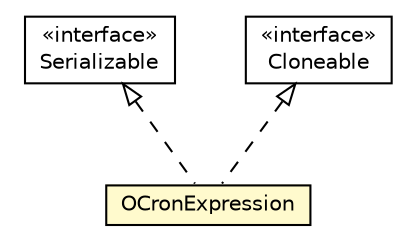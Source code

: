 #!/usr/local/bin/dot
#
# Class diagram 
# Generated by UMLGraph version R5_6-24-gf6e263 (http://www.umlgraph.org/)
#

digraph G {
	edge [fontname="Helvetica",fontsize=10,labelfontname="Helvetica",labelfontsize=10];
	node [fontname="Helvetica",fontsize=10,shape=plaintext];
	nodesep=0.25;
	ranksep=0.5;
	// com.orientechnologies.orient.core.schedule.OCronExpression
	c2612688 [label=<<table title="com.orientechnologies.orient.core.schedule.OCronExpression" border="0" cellborder="1" cellspacing="0" cellpadding="2" port="p" bgcolor="lemonChiffon" href="./OCronExpression.html">
		<tr><td><table border="0" cellspacing="0" cellpadding="1">
<tr><td align="center" balign="center"> OCronExpression </td></tr>
		</table></td></tr>
		</table>>, URL="./OCronExpression.html", fontname="Helvetica", fontcolor="black", fontsize=10.0];
	//com.orientechnologies.orient.core.schedule.OCronExpression implements java.io.Serializable
	c2613875:p -> c2612688:p [dir=back,arrowtail=empty,style=dashed];
	//com.orientechnologies.orient.core.schedule.OCronExpression implements java.lang.Cloneable
	c2613876:p -> c2612688:p [dir=back,arrowtail=empty,style=dashed];
	// java.io.Serializable
	c2613875 [label=<<table title="java.io.Serializable" border="0" cellborder="1" cellspacing="0" cellpadding="2" port="p" href="http://java.sun.com/j2se/1.4.2/docs/api/java/io/Serializable.html">
		<tr><td><table border="0" cellspacing="0" cellpadding="1">
<tr><td align="center" balign="center"> &#171;interface&#187; </td></tr>
<tr><td align="center" balign="center"> Serializable </td></tr>
		</table></td></tr>
		</table>>, URL="http://java.sun.com/j2se/1.4.2/docs/api/java/io/Serializable.html", fontname="Helvetica", fontcolor="black", fontsize=10.0];
	// java.lang.Cloneable
	c2613876 [label=<<table title="java.lang.Cloneable" border="0" cellborder="1" cellspacing="0" cellpadding="2" port="p" href="http://java.sun.com/j2se/1.4.2/docs/api/java/lang/Cloneable.html">
		<tr><td><table border="0" cellspacing="0" cellpadding="1">
<tr><td align="center" balign="center"> &#171;interface&#187; </td></tr>
<tr><td align="center" balign="center"> Cloneable </td></tr>
		</table></td></tr>
		</table>>, URL="http://java.sun.com/j2se/1.4.2/docs/api/java/lang/Cloneable.html", fontname="Helvetica", fontcolor="black", fontsize=10.0];
}

